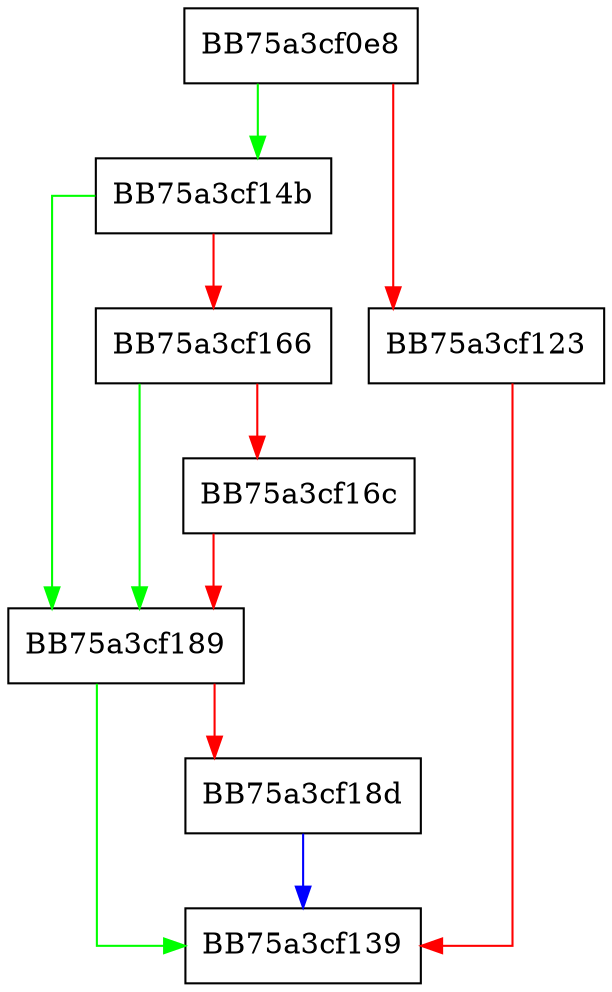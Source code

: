 digraph FileHasAds {
  node [shape="box"];
  graph [splines=ortho];
  BB75a3cf0e8 -> BB75a3cf14b [color="green"];
  BB75a3cf0e8 -> BB75a3cf123 [color="red"];
  BB75a3cf123 -> BB75a3cf139 [color="red"];
  BB75a3cf14b -> BB75a3cf189 [color="green"];
  BB75a3cf14b -> BB75a3cf166 [color="red"];
  BB75a3cf166 -> BB75a3cf189 [color="green"];
  BB75a3cf166 -> BB75a3cf16c [color="red"];
  BB75a3cf16c -> BB75a3cf189 [color="red"];
  BB75a3cf189 -> BB75a3cf139 [color="green"];
  BB75a3cf189 -> BB75a3cf18d [color="red"];
  BB75a3cf18d -> BB75a3cf139 [color="blue"];
}